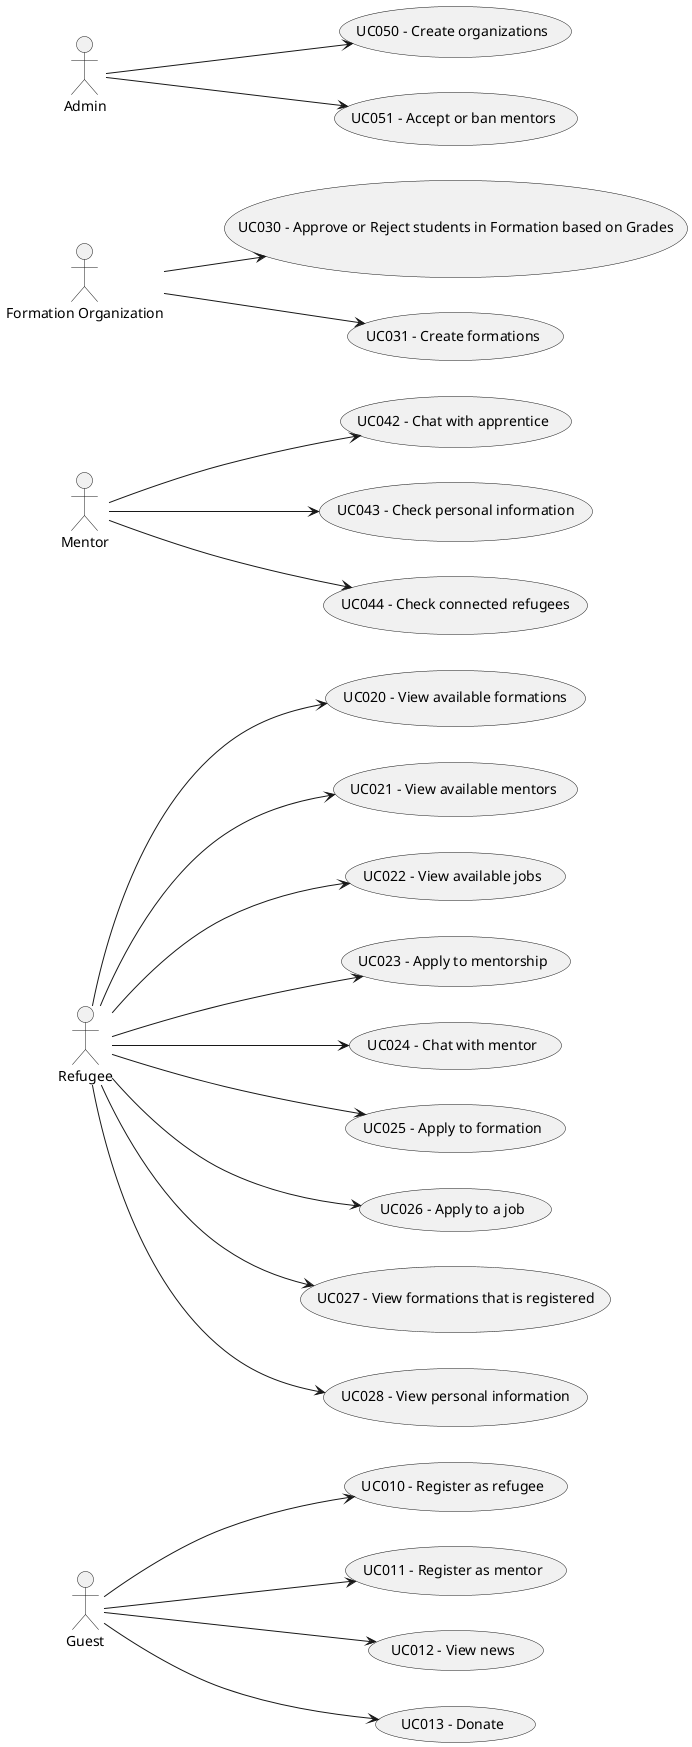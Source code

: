 @startuml

left to right direction

actor "Guest" as Guest
actor "Refugee" as Refugee
actor "Mentor" as Mentor
actor "Formation Organization" as Org
actor "Admin" as Admin

usecase "UC010 - Register as refugee" as UC010
usecase "UC011 - Register as mentor" as UC011
usecase "UC012 - View news" as UC012
usecase "UC013 - Donate" as UC013


usecase "UC020 - View available formations" as UC020
usecase "UC021 - View available mentors" as UC021
usecase "UC022 - View available jobs" as UC022
usecase "UC023 - Apply to mentorship" as UC023
usecase "UC024 - Chat with mentor" as UC024
usecase "UC025 - Apply to formation" as UC025
usecase "UC026 - Apply to a job" as UC026
usecase "UC027 - View formations that is registered" as UC027
usecase "UC028 - View personal information" as UC028


usecase "UC030 - Approve or Reject students in Formation based on Grades" as UC030
usecase "UC031 - Create formations" as UC031

usecase "UC042 - Chat with apprentice" as UC042
usecase "UC043 - Check personal information" as UC043
usecase "UC044 - Check connected refugees" as UC044

usecase "UC050 - Create organizations" as UC050
usecase "UC051 - Accept or ban mentors" as UC051


Guest --> UC010
Guest --> UC011
Guest --> UC012
Guest --> UC013

Refugee --> UC020
Refugee --> UC021
Refugee --> UC022
Refugee --> UC025
Refugee --> UC026
Refugee --> UC027
Refugee --> UC023
Refugee --> UC024
Refugee --> UC028


Org --> UC030
Org --> UC031

Mentor --> UC042
Mentor --> UC043
Mentor --> UC044

Admin --> UC050
Admin --> UC051






@enduml
